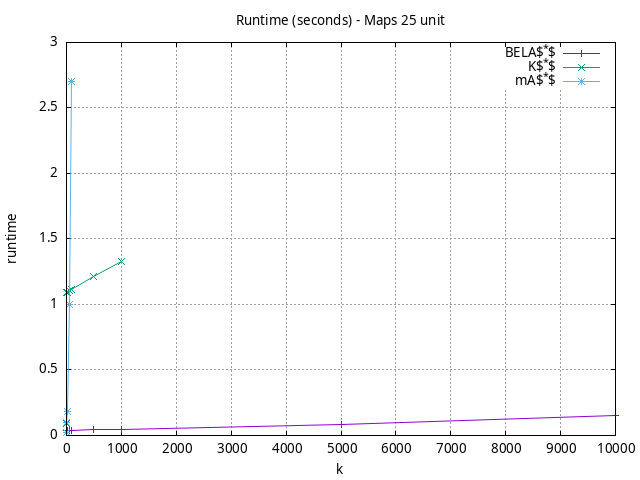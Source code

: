 #!/usr/bin/gnuplot
# -*- coding: utf-8 -*-
#
# results/maps/unit/25/random512-25.heuristic.unit.runtime.gnuplot
#
# Started on 04/02/2024 21:34:59
# Author: Carlos Linares López
set grid
set xlabel "k"
set ylabel "runtime"

set title "Runtime (seconds) - Maps 25 unit"

set terminal png enhanced font "Ariel,10"
set output 'random512-25.heuristic.unit.runtime.png'

plot "-" title "BELA$^*$"      with linesp, "-" title "K$^*$"      with linesp, "-" title "mA$^*$"      with linesp

	1 0.0385829295
	5 0.039431271500000004
	10 0.039428469699999996
	50 0.039730405
	100 0.04109482099999999
	500 0.04575308799999999
	1000 0.047223013999999994
	5000 0.08664703199999998
	10000 0.155431974
end
	1 0.09287490200000001
	5 1.09139031
	10 1.08871796
	50 1.11021171
	100 1.11684191
	500 1.2142021699999999
	1000 1.32489966
end
	1 0.02309770119999999
	5 0.09582658200000001
	10 0.186544447
	50 0.9969203589999998
	100 2.7052826299999997
end
